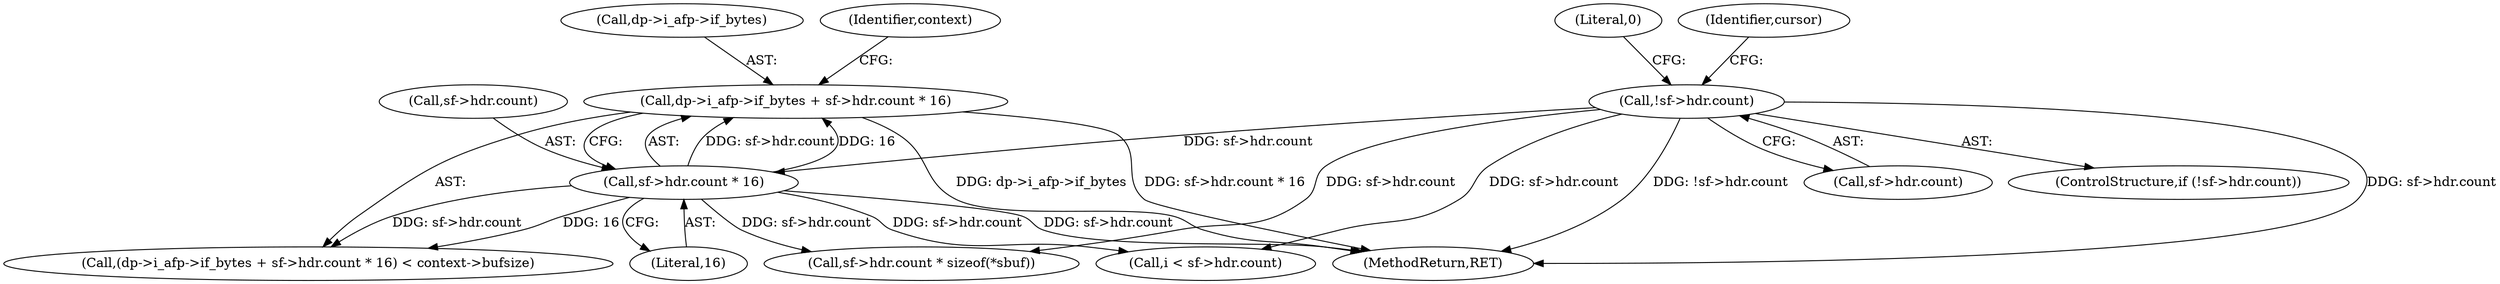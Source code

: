 digraph "0_linux_2e83b79b2d6c78bf1b4aa227938a214dcbddc83f_0@pointer" {
"1000188" [label="(Call,dp->i_afp->if_bytes + sf->hdr.count * 16)"];
"1000194" [label="(Call,sf->hdr.count * 16)"];
"1000158" [label="(Call,!sf->hdr.count)"];
"1000189" [label="(Call,dp->i_afp->if_bytes)"];
"1000194" [label="(Call,sf->hdr.count * 16)"];
"1000195" [label="(Call,sf->hdr.count)"];
"1000202" [label="(Identifier,context)"];
"1000218" [label="(Call,i < sf->hdr.count)"];
"1000188" [label="(Call,dp->i_afp->if_bytes + sf->hdr.count * 16)"];
"1000165" [label="(Literal,0)"];
"1000167" [label="(Identifier,cursor)"];
"1000283" [label="(Call,sf->hdr.count * sizeof(*sbuf))"];
"1000159" [label="(Call,sf->hdr.count)"];
"1000200" [label="(Literal,16)"];
"1000157" [label="(ControlStructure,if (!sf->hdr.count))"];
"1000187" [label="(Call,(dp->i_afp->if_bytes + sf->hdr.count * 16) < context->bufsize)"];
"1000568" [label="(MethodReturn,RET)"];
"1000158" [label="(Call,!sf->hdr.count)"];
"1000188" -> "1000187"  [label="AST: "];
"1000188" -> "1000194"  [label="CFG: "];
"1000189" -> "1000188"  [label="AST: "];
"1000194" -> "1000188"  [label="AST: "];
"1000202" -> "1000188"  [label="CFG: "];
"1000188" -> "1000568"  [label="DDG: sf->hdr.count * 16"];
"1000188" -> "1000568"  [label="DDG: dp->i_afp->if_bytes"];
"1000194" -> "1000188"  [label="DDG: sf->hdr.count"];
"1000194" -> "1000188"  [label="DDG: 16"];
"1000194" -> "1000200"  [label="CFG: "];
"1000195" -> "1000194"  [label="AST: "];
"1000200" -> "1000194"  [label="AST: "];
"1000194" -> "1000568"  [label="DDG: sf->hdr.count"];
"1000194" -> "1000187"  [label="DDG: sf->hdr.count"];
"1000194" -> "1000187"  [label="DDG: 16"];
"1000158" -> "1000194"  [label="DDG: sf->hdr.count"];
"1000194" -> "1000218"  [label="DDG: sf->hdr.count"];
"1000194" -> "1000283"  [label="DDG: sf->hdr.count"];
"1000158" -> "1000157"  [label="AST: "];
"1000158" -> "1000159"  [label="CFG: "];
"1000159" -> "1000158"  [label="AST: "];
"1000165" -> "1000158"  [label="CFG: "];
"1000167" -> "1000158"  [label="CFG: "];
"1000158" -> "1000568"  [label="DDG: sf->hdr.count"];
"1000158" -> "1000568"  [label="DDG: !sf->hdr.count"];
"1000158" -> "1000218"  [label="DDG: sf->hdr.count"];
"1000158" -> "1000283"  [label="DDG: sf->hdr.count"];
}
